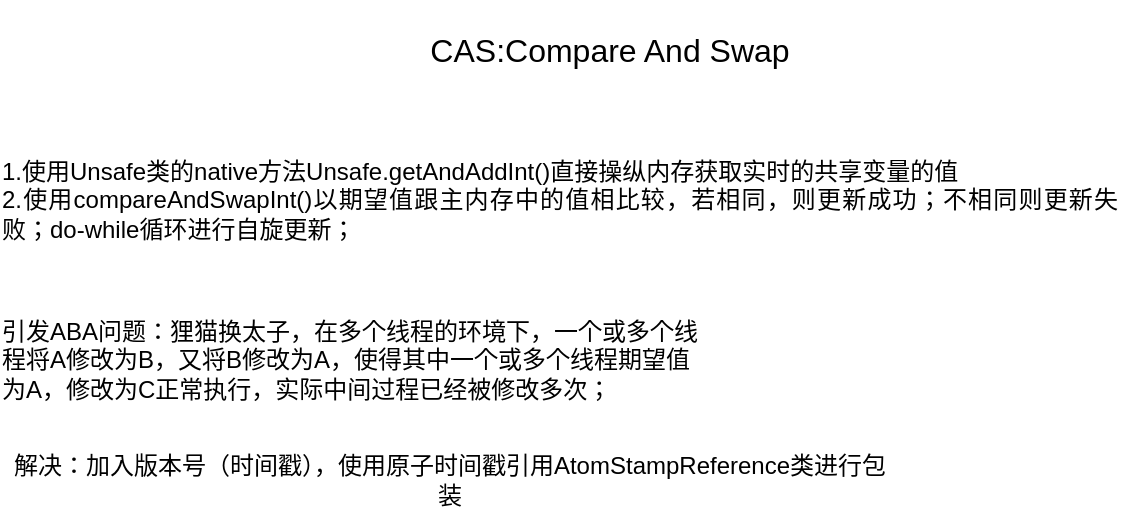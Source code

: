 <mxfile>
    <diagram id="06Y1f8x3J1CigL0LDfRR" name="第 1 页">
        <mxGraphModel dx="1118" dy="790" grid="1" gridSize="10" guides="1" tooltips="1" connect="1" arrows="1" fold="1" page="1" pageScale="1" pageWidth="827" pageHeight="1169" math="0" shadow="0">
            <root>
                <mxCell id="0"/>
                <mxCell id="1" parent="0"/>
                <mxCell id="eh8WErYhX_DAU6P_Zb1z-1" value="&lt;div style=&quot;font-size: 16px&quot;&gt;&lt;font style=&quot;font-size: 16px&quot;&gt;CAS:Compare And Swap&lt;/font&gt;&lt;/div&gt;" style="text;html=1;strokeColor=none;fillColor=none;align=center;verticalAlign=middle;whiteSpace=wrap;rounded=0;" parent="1" vertex="1">
                    <mxGeometry x="300" y="20" width="250" height="50" as="geometry"/>
                </mxCell>
                <mxCell id="eh8WErYhX_DAU6P_Zb1z-2" value="&lt;div align=&quot;justify&quot;&gt;1.使用Unsafe类的native方法Unsafe.getAndAddInt()直接操纵内存获取实时的共享变量的值&lt;/div&gt;&lt;div align=&quot;justify&quot;&gt;2.使用compareAndSwapInt()以期望值跟主内存中的值相比较，若相同，则更新成功；不相同则更新失败；do-while循环进行自旋更新；&lt;/div&gt;" style="text;html=1;strokeColor=none;fillColor=none;align=center;verticalAlign=middle;whiteSpace=wrap;rounded=0;" parent="1" vertex="1">
                    <mxGeometry x="120" y="90" width="560" height="60" as="geometry"/>
                </mxCell>
                <mxCell id="eh8WErYhX_DAU6P_Zb1z-5" value="&lt;div align=&quot;left&quot;&gt;引发ABA问题：狸猫换太子，在多个线程的环境下，一个或多个线程将A修改为B，又将B修改为A，使得其中一个或多个线程期望值为A，修改为C正常执行，实际中间过程已经被修改多次；&lt;/div&gt;" style="text;html=1;strokeColor=none;fillColor=none;align=center;verticalAlign=middle;whiteSpace=wrap;rounded=0;" parent="1" vertex="1">
                    <mxGeometry x="120" y="190" width="350" height="20" as="geometry"/>
                </mxCell>
                <mxCell id="eh8WErYhX_DAU6P_Zb1z-7" value="解决：加入版本号（时间戳），使用原子时间戳引用AtomStampReference类进行包装" style="text;html=1;strokeColor=none;fillColor=none;align=center;verticalAlign=middle;whiteSpace=wrap;rounded=0;" parent="1" vertex="1">
                    <mxGeometry x="120" y="250" width="450" height="20" as="geometry"/>
                </mxCell>
            </root>
        </mxGraphModel>
    </diagram>
</mxfile>